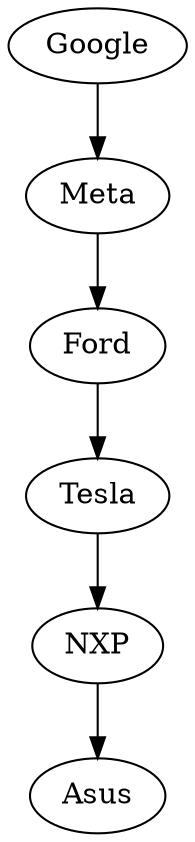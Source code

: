 digraph {
    Google -> Meta;
    Meta -> Ford;
    Tesla -> NXP;
    NXP -> Asus;
    Ford -> Tesla;
}
